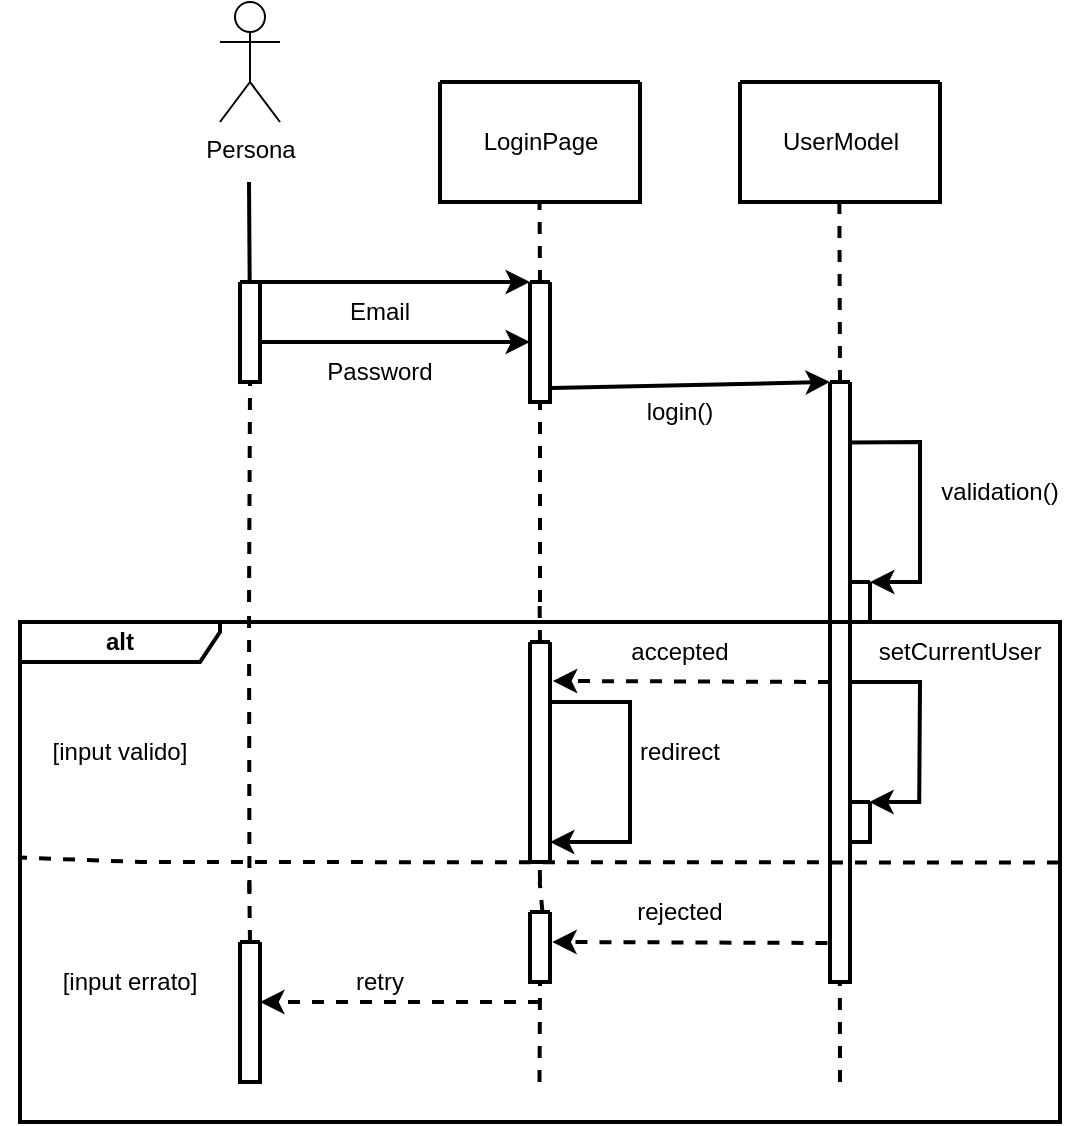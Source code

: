 <mxfile version="20.5.3" type="embed"><diagram id="ERxrzM34JgP0kjhDalQf" name="Page-1"><mxGraphModel dx="583" dy="200" grid="1" gridSize="10" guides="1" tooltips="1" connect="1" arrows="1" fold="1" page="0" pageScale="1" pageWidth="827" pageHeight="1169" math="0" shadow="0"><root><mxCell id="0"/><mxCell id="1" parent="0"/><mxCell id="287" value="&lt;b&gt;alt&lt;/b&gt;" style="shape=umlFrame;whiteSpace=wrap;html=1;labelBackgroundColor=none;strokeWidth=2;fillColor=none;width=100;height=20;" parent="1" vertex="1"><mxGeometry x="-180" y="360" width="520" height="250" as="geometry"/></mxCell><mxCell id="224" value="Persona&lt;br&gt;" style="shape=umlActor;verticalLabelPosition=bottom;verticalAlign=top;html=1;outlineConnect=0;" parent="1" vertex="1"><mxGeometry x="-80" y="50" width="30" height="60" as="geometry"/></mxCell><mxCell id="225" value="" style="endArrow=none;html=1;rounded=0;strokeWidth=2;" parent="1" source="240" edge="1"><mxGeometry width="50" height="50" relative="1" as="geometry"><mxPoint x="-65.5" y="500" as="sourcePoint"/><mxPoint x="-65.5" y="140" as="targetPoint"/></mxGeometry></mxCell><mxCell id="228" value="" style="swimlane;startSize=0;strokeWidth=2;" parent="1" vertex="1"><mxGeometry x="30" y="90" width="100" height="60" as="geometry"/></mxCell><mxCell id="230" value="LoginPage" style="text;html=1;align=center;verticalAlign=middle;resizable=0;points=[];autosize=1;strokeColor=none;fillColor=none;" parent="228" vertex="1"><mxGeometry x="10" y="15" width="80" height="30" as="geometry"/></mxCell><mxCell id="231" value="" style="swimlane;startSize=0;strokeWidth=2;" parent="1" vertex="1"><mxGeometry x="180" y="90" width="100" height="60" as="geometry"/></mxCell><mxCell id="232" value="UserModel" style="text;html=1;align=center;verticalAlign=middle;resizable=0;points=[];autosize=1;strokeColor=none;fillColor=none;" parent="231" vertex="1"><mxGeometry x="10" y="15" width="80" height="30" as="geometry"/></mxCell><mxCell id="234" value="" style="endArrow=classic;html=1;rounded=0;strokeWidth=2;entryX=0;entryY=0;entryDx=0;entryDy=0;" parent="1" target="266" edge="1"><mxGeometry width="50" height="50" relative="1" as="geometry"><mxPoint x="-60" y="190" as="sourcePoint"/><mxPoint x="80" y="190" as="targetPoint"/></mxGeometry></mxCell><mxCell id="235" value="" style="endArrow=classic;html=1;rounded=0;strokeWidth=2;entryX=0;entryY=0.5;entryDx=0;entryDy=0;" parent="1" target="266" edge="1"><mxGeometry width="50" height="50" relative="1" as="geometry"><mxPoint x="-60" y="220" as="sourcePoint"/><mxPoint x="80" y="220" as="targetPoint"/></mxGeometry></mxCell><mxCell id="237" value="Email" style="text;html=1;strokeColor=none;fillColor=none;align=center;verticalAlign=middle;whiteSpace=wrap;rounded=0;labelBackgroundColor=none;strokeWidth=2;" parent="1" vertex="1"><mxGeometry x="-30" y="190" width="60" height="30" as="geometry"/></mxCell><mxCell id="238" value="Password" style="text;html=1;strokeColor=none;fillColor=none;align=center;verticalAlign=middle;whiteSpace=wrap;rounded=0;labelBackgroundColor=none;strokeWidth=2;" parent="1" vertex="1"><mxGeometry x="-30" y="220" width="60" height="30" as="geometry"/></mxCell><mxCell id="240" value="" style="swimlane;startSize=0;labelBackgroundColor=none;strokeWidth=2;" parent="1" vertex="1"><mxGeometry x="-70" y="190" width="10" height="50" as="geometry"/></mxCell><mxCell id="246" value="" style="endArrow=classic;html=1;rounded=0;strokeWidth=2;exitX=1.095;exitY=0.883;exitDx=0;exitDy=0;exitPerimeter=0;entryX=0;entryY=0;entryDx=0;entryDy=0;" parent="1" source="266" target="268" edge="1"><mxGeometry width="50" height="50" relative="1" as="geometry"><mxPoint x="80" y="240" as="sourcePoint"/><mxPoint x="220" y="240" as="targetPoint"/></mxGeometry></mxCell><mxCell id="247" value="login()" style="text;html=1;strokeColor=none;fillColor=none;align=center;verticalAlign=middle;whiteSpace=wrap;rounded=0;labelBackgroundColor=none;strokeWidth=2;" parent="1" vertex="1"><mxGeometry x="120" y="240" width="60" height="30" as="geometry"/></mxCell><mxCell id="248" value="" style="endArrow=classic;html=1;rounded=0;strokeWidth=2;exitX=1.039;exitY=0.101;exitDx=0;exitDy=0;exitPerimeter=0;entryX=1;entryY=0;entryDx=0;entryDy=0;" parent="1" source="268" target="288" edge="1"><mxGeometry width="50" height="50" relative="1" as="geometry"><mxPoint x="240" y="270" as="sourcePoint"/><mxPoint x="240" y="340" as="targetPoint"/><Array as="points"><mxPoint x="270" y="270"/><mxPoint x="270" y="340"/></Array></mxGeometry></mxCell><mxCell id="249" value="validation()" style="text;html=1;strokeColor=none;fillColor=none;align=center;verticalAlign=middle;whiteSpace=wrap;rounded=0;labelBackgroundColor=none;strokeWidth=2;" parent="1" vertex="1"><mxGeometry x="280" y="280" width="60" height="30" as="geometry"/></mxCell><mxCell id="257" value="" style="endArrow=classic;html=1;rounded=0;dashed=1;strokeWidth=2;exitX=0;exitY=0.5;exitDx=0;exitDy=0;entryX=1.141;entryY=0.177;entryDx=0;entryDy=0;entryPerimeter=0;" parent="1" source="268" target="279" edge="1"><mxGeometry width="50" height="50" relative="1" as="geometry"><mxPoint x="230" y="390" as="sourcePoint"/><mxPoint x="80" y="390" as="targetPoint"/></mxGeometry></mxCell><mxCell id="258" value="accepted" style="text;html=1;strokeColor=none;fillColor=none;align=center;verticalAlign=middle;whiteSpace=wrap;rounded=0;labelBackgroundColor=none;strokeWidth=2;" parent="1" vertex="1"><mxGeometry x="120" y="360" width="60" height="30" as="geometry"/></mxCell><mxCell id="260" value="" style="endArrow=classic;html=1;rounded=0;strokeWidth=2;" parent="1" edge="1"><mxGeometry width="50" height="50" relative="1" as="geometry"><mxPoint x="85" y="400" as="sourcePoint"/><mxPoint x="85" y="470" as="targetPoint"/><Array as="points"><mxPoint x="125" y="400"/><mxPoint x="125" y="470"/></Array></mxGeometry></mxCell><mxCell id="261" value="redirect" style="text;html=1;strokeColor=none;fillColor=none;align=center;verticalAlign=middle;whiteSpace=wrap;rounded=0;labelBackgroundColor=none;strokeWidth=2;" parent="1" vertex="1"><mxGeometry x="120" y="410" width="60" height="30" as="geometry"/></mxCell><mxCell id="262" value="" style="endArrow=classic;html=1;rounded=0;dashed=1;strokeWidth=2;exitX=-0.127;exitY=0.935;exitDx=0;exitDy=0;exitPerimeter=0;entryX=1.111;entryY=0.428;entryDx=0;entryDy=0;entryPerimeter=0;" parent="1" source="268" target="281" edge="1"><mxGeometry width="50" height="50" relative="1" as="geometry"><mxPoint x="230" y="520" as="sourcePoint"/><mxPoint x="80" y="520" as="targetPoint"/></mxGeometry></mxCell><mxCell id="263" value="rejected" style="text;html=1;strokeColor=none;fillColor=none;align=center;verticalAlign=middle;whiteSpace=wrap;rounded=0;labelBackgroundColor=none;strokeWidth=2;" parent="1" vertex="1"><mxGeometry x="120" y="490" width="60" height="30" as="geometry"/></mxCell><mxCell id="264" value="" style="endArrow=classic;html=1;rounded=0;dashed=1;strokeWidth=2;" parent="1" edge="1"><mxGeometry width="50" height="50" relative="1" as="geometry"><mxPoint x="80" y="550" as="sourcePoint"/><mxPoint x="-60" y="550" as="targetPoint"/></mxGeometry></mxCell><mxCell id="265" value="retry" style="text;html=1;strokeColor=none;fillColor=none;align=center;verticalAlign=middle;whiteSpace=wrap;rounded=0;labelBackgroundColor=none;strokeWidth=2;" parent="1" vertex="1"><mxGeometry x="-30" y="525" width="60" height="30" as="geometry"/></mxCell><mxCell id="266" value="" style="swimlane;startSize=0;labelBackgroundColor=none;strokeWidth=2;" parent="1" vertex="1"><mxGeometry x="75" y="190" width="10" height="60" as="geometry"/></mxCell><mxCell id="267" value="" style="endArrow=none;html=1;rounded=0;strokeWidth=2;exitX=0.5;exitY=0;exitDx=0;exitDy=0;dashed=1;" parent="1" source="266" edge="1"><mxGeometry width="50" height="50" relative="1" as="geometry"><mxPoint x="80" y="170" as="sourcePoint"/><mxPoint x="79.76" y="150" as="targetPoint"/></mxGeometry></mxCell><mxCell id="268" value="" style="swimlane;startSize=0;labelBackgroundColor=none;strokeWidth=2;" parent="1" vertex="1"><mxGeometry x="225" y="240" width="10" height="300" as="geometry"/></mxCell><mxCell id="269" value="" style="endArrow=none;html=1;rounded=0;strokeWidth=2;exitX=0.5;exitY=0;exitDx=0;exitDy=0;dashed=1;" parent="1" source="268" edge="1"><mxGeometry width="50" height="50" relative="1" as="geometry"><mxPoint x="229.921" y="180.0" as="sourcePoint"/><mxPoint x="229.69" y="150.0" as="targetPoint"/></mxGeometry></mxCell><mxCell id="271" value="" style="endArrow=none;dashed=1;html=1;rounded=0;entryX=0.5;entryY=1;entryDx=0;entryDy=0;strokeWidth=2;" parent="1" target="266" edge="1"><mxGeometry width="50" height="50" relative="1" as="geometry"><mxPoint x="80" y="350" as="sourcePoint"/><mxPoint x="120" y="290" as="targetPoint"/></mxGeometry></mxCell><mxCell id="272" value="" style="endArrow=none;dashed=1;html=1;rounded=0;entryX=0.5;entryY=1;entryDx=0;entryDy=0;strokeWidth=2;exitX=0.5;exitY=0;exitDx=0;exitDy=0;" parent="1" source="279" edge="1"><mxGeometry width="50" height="50" relative="1" as="geometry"><mxPoint x="80" y="490" as="sourcePoint"/><mxPoint x="79.8" y="350" as="targetPoint"/></mxGeometry></mxCell><mxCell id="273" value="" style="endArrow=none;dashed=1;html=1;rounded=0;entryX=0.5;entryY=1;entryDx=0;entryDy=0;exitX=0.622;exitY=0;exitDx=0;exitDy=0;exitPerimeter=0;strokeWidth=2;startArrow=none;" parent="1" source="281" edge="1"><mxGeometry width="50" height="50" relative="1" as="geometry"><mxPoint x="79.75" y="590" as="sourcePoint"/><mxPoint x="79.85" y="490" as="targetPoint"/></mxGeometry></mxCell><mxCell id="274" value="" style="endArrow=none;dashed=1;html=1;rounded=0;entryX=0.501;entryY=1.02;entryDx=0;entryDy=0;exitX=0.622;exitY=0;exitDx=0;exitDy=0;exitPerimeter=0;strokeWidth=2;entryPerimeter=0;" parent="1" target="240" edge="1"><mxGeometry width="50" height="50" relative="1" as="geometry"><mxPoint x="-65.48" y="350" as="sourcePoint"/><mxPoint x="-65.38" y="250" as="targetPoint"/></mxGeometry></mxCell><mxCell id="275" value="" style="endArrow=none;dashed=1;html=1;rounded=0;entryX=0.5;entryY=1;entryDx=0;entryDy=0;strokeWidth=2;" parent="1" edge="1"><mxGeometry width="50" height="50" relative="1" as="geometry"><mxPoint x="-65.28" y="495" as="sourcePoint"/><mxPoint x="-65.48" y="355" as="targetPoint"/></mxGeometry></mxCell><mxCell id="276" value="" style="endArrow=none;dashed=1;html=1;rounded=0;entryX=0.5;entryY=1;entryDx=0;entryDy=0;exitX=0.5;exitY=0;exitDx=0;exitDy=0;strokeWidth=2;startArrow=none;" parent="1" source="277" edge="1"><mxGeometry width="50" height="50" relative="1" as="geometry"><mxPoint x="-65.48" y="590" as="sourcePoint"/><mxPoint x="-65.38" y="490" as="targetPoint"/></mxGeometry></mxCell><mxCell id="277" value="" style="swimlane;startSize=0;labelBackgroundColor=none;strokeWidth=2;" parent="1" vertex="1"><mxGeometry x="-70" y="520" width="10" height="70" as="geometry"/></mxCell><mxCell id="278" value="" style="endArrow=none;dashed=1;html=1;rounded=0;entryX=0.5;entryY=1;entryDx=0;entryDy=0;exitX=0.622;exitY=0;exitDx=0;exitDy=0;exitPerimeter=0;strokeWidth=2;" parent="1" target="277" edge="1"><mxGeometry width="50" height="50" relative="1" as="geometry"><mxPoint x="-65.48" y="590" as="sourcePoint"/><mxPoint x="-65.38" y="490" as="targetPoint"/></mxGeometry></mxCell><mxCell id="279" value="" style="swimlane;startSize=0;labelBackgroundColor=none;strokeWidth=2;" parent="1" vertex="1"><mxGeometry x="75" y="370" width="10" height="110" as="geometry"/></mxCell><mxCell id="280" value="" style="endArrow=none;dashed=1;html=1;rounded=0;entryX=0.5;entryY=1;entryDx=0;entryDy=0;strokeWidth=2;" parent="1" edge="1"><mxGeometry width="50" height="50" relative="1" as="geometry"><mxPoint x="80" y="490" as="sourcePoint"/><mxPoint x="79.86" y="480" as="targetPoint"/></mxGeometry></mxCell><mxCell id="281" value="" style="swimlane;startSize=0;labelBackgroundColor=none;strokeWidth=2;" parent="1" vertex="1"><mxGeometry x="75" y="505" width="10" height="35" as="geometry"/></mxCell><mxCell id="282" value="" style="endArrow=none;dashed=1;html=1;rounded=0;entryX=0.5;entryY=1;entryDx=0;entryDy=0;exitX=0.622;exitY=0;exitDx=0;exitDy=0;exitPerimeter=0;strokeWidth=2;" parent="1" target="281" edge="1"><mxGeometry width="50" height="50" relative="1" as="geometry"><mxPoint x="79.75" y="590" as="sourcePoint"/><mxPoint x="79.85" y="490" as="targetPoint"/></mxGeometry></mxCell><mxCell id="283" value="" style="endArrow=none;dashed=1;html=1;rounded=0;entryX=0.5;entryY=1;entryDx=0;entryDy=0;strokeWidth=2;" parent="1" edge="1"><mxGeometry width="50" height="50" relative="1" as="geometry"><mxPoint x="230" y="590" as="sourcePoint"/><mxPoint x="229.92" y="540" as="targetPoint"/></mxGeometry></mxCell><mxCell id="284" value="" style="endArrow=none;dashed=1;html=1;rounded=0;strokeWidth=2;entryX=-0.002;entryY=0.471;entryDx=0;entryDy=0;entryPerimeter=0;exitX=0.999;exitY=0.481;exitDx=0;exitDy=0;exitPerimeter=0;" parent="1" target="287" edge="1" source="287"><mxGeometry width="50" height="50" relative="1" as="geometry"><mxPoint x="250.49" y="480.32" as="sourcePoint"/><mxPoint x="-160" y="470" as="targetPoint"/><Array as="points"><mxPoint x="-120" y="480"/></Array></mxGeometry></mxCell><mxCell id="285" value="[input valido]" style="text;html=1;strokeColor=none;fillColor=none;align=center;verticalAlign=middle;whiteSpace=wrap;rounded=0;labelBackgroundColor=none;strokeWidth=2;" parent="1" vertex="1"><mxGeometry x="-180" y="410" width="100" height="30" as="geometry"/></mxCell><mxCell id="286" value="[input errato]" style="text;html=1;strokeColor=none;fillColor=none;align=center;verticalAlign=middle;whiteSpace=wrap;rounded=0;labelBackgroundColor=none;strokeWidth=2;" parent="1" vertex="1"><mxGeometry x="-190" y="525" width="130" height="30" as="geometry"/></mxCell><mxCell id="288" value="" style="swimlane;startSize=0;labelBackgroundColor=none;strokeWidth=2;" parent="1" vertex="1"><mxGeometry x="235" y="340" width="10" height="20" as="geometry"/></mxCell><mxCell id="289" value="" style="endArrow=classic;html=1;rounded=0;strokeWidth=2;exitX=1;exitY=0.5;exitDx=0;exitDy=0;entryX=1;entryY=0;entryDx=0;entryDy=0;" edge="1" parent="1" source="268"><mxGeometry width="50" height="50" relative="1" as="geometry"><mxPoint x="235.0" y="380.3" as="sourcePoint"/><mxPoint x="244.61" y="450" as="targetPoint"/><Array as="points"><mxPoint x="250" y="390"/><mxPoint x="270" y="390"/><mxPoint x="269.61" y="450"/></Array></mxGeometry></mxCell><mxCell id="290" value="" style="swimlane;startSize=0;labelBackgroundColor=none;strokeWidth=2;" vertex="1" parent="1"><mxGeometry x="235" y="450" width="10" height="20" as="geometry"/></mxCell><mxCell id="291" value="setCurrentUser" style="text;html=1;strokeColor=none;fillColor=none;align=center;verticalAlign=middle;whiteSpace=wrap;rounded=0;labelBackgroundColor=none;strokeWidth=2;" vertex="1" parent="1"><mxGeometry x="260" y="360" width="60" height="30" as="geometry"/></mxCell></root></mxGraphModel></diagram></mxfile>